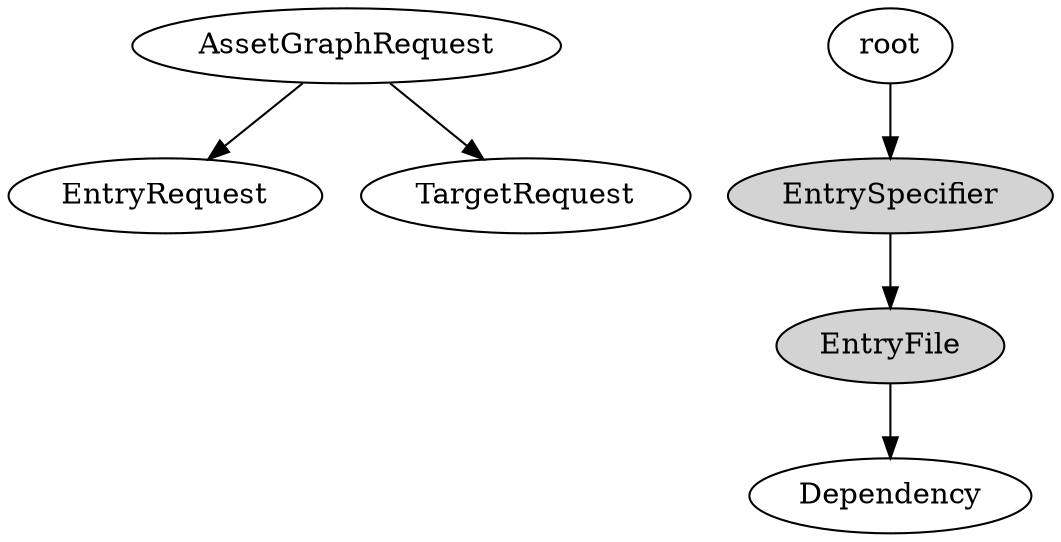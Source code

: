 digraph {
    subgraph RequestGraph {
        AssetGraphRequest -> EntryRequest
        AssetGraphRequest -> TargetRequest
    }

    subgraph AssetGraph {
        EntrySpecifier [style=filled]
        EntryFile [style=filled]
        Dependency


        root -> EntrySpecifier
        EntrySpecifier -> EntryFile
        EntryFile -> Dependency
    }
}
